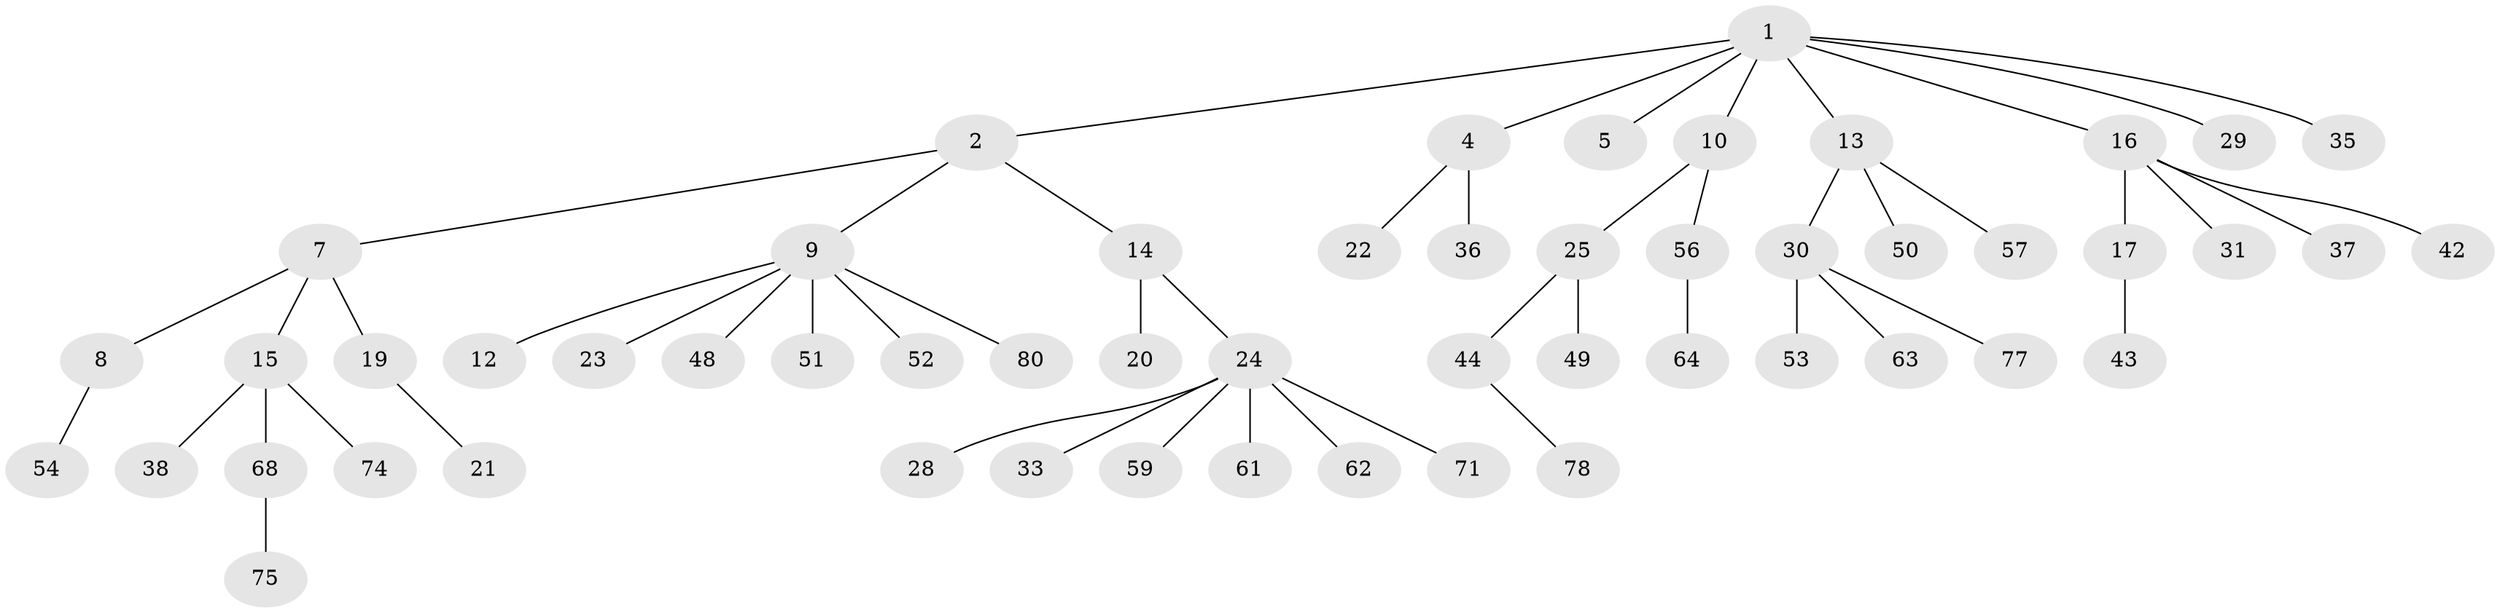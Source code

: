 // original degree distribution, {5: 0.07407407407407407, 4: 0.07407407407407407, 2: 0.2222222222222222, 1: 0.5555555555555556, 3: 0.04938271604938271, 6: 0.012345679012345678, 7: 0.012345679012345678}
// Generated by graph-tools (version 1.1) at 2025/11/02/27/25 16:11:25]
// undirected, 54 vertices, 53 edges
graph export_dot {
graph [start="1"]
  node [color=gray90,style=filled];
  1 [super="+3"];
  2 [super="+6"];
  4 [super="+67"];
  5 [super="+27"];
  7 [super="+11"];
  8 [super="+39"];
  9 [super="+26"];
  10 [super="+76"];
  12;
  13 [super="+81"];
  14 [super="+55"];
  15 [super="+73"];
  16 [super="+18"];
  17;
  19;
  20;
  21 [super="+40"];
  22;
  23 [super="+45"];
  24 [super="+34"];
  25 [super="+47"];
  28;
  29 [super="+41"];
  30 [super="+32"];
  31;
  33 [super="+58"];
  35;
  36;
  37;
  38;
  42;
  43 [super="+46"];
  44 [super="+66"];
  48;
  49;
  50;
  51 [super="+65"];
  52;
  53;
  54;
  56 [super="+60"];
  57;
  59;
  61 [super="+69"];
  62 [super="+70"];
  63;
  64;
  68 [super="+72"];
  71 [super="+79"];
  74;
  75;
  77;
  78;
  80;
  1 -- 2;
  1 -- 5;
  1 -- 13;
  1 -- 16;
  1 -- 35;
  1 -- 4;
  1 -- 10;
  1 -- 29;
  2 -- 7;
  2 -- 9;
  2 -- 14;
  4 -- 22;
  4 -- 36;
  7 -- 8;
  7 -- 19;
  7 -- 15;
  8 -- 54;
  9 -- 12;
  9 -- 23;
  9 -- 48;
  9 -- 80;
  9 -- 51;
  9 -- 52;
  10 -- 25;
  10 -- 56;
  13 -- 30;
  13 -- 50;
  13 -- 57;
  14 -- 20;
  14 -- 24;
  15 -- 38;
  15 -- 68;
  15 -- 74;
  16 -- 17;
  16 -- 31;
  16 -- 37;
  16 -- 42;
  17 -- 43;
  19 -- 21;
  24 -- 28;
  24 -- 33;
  24 -- 59;
  24 -- 61;
  24 -- 62;
  24 -- 71;
  25 -- 44;
  25 -- 49;
  30 -- 53;
  30 -- 63;
  30 -- 77;
  44 -- 78;
  56 -- 64;
  68 -- 75;
}
